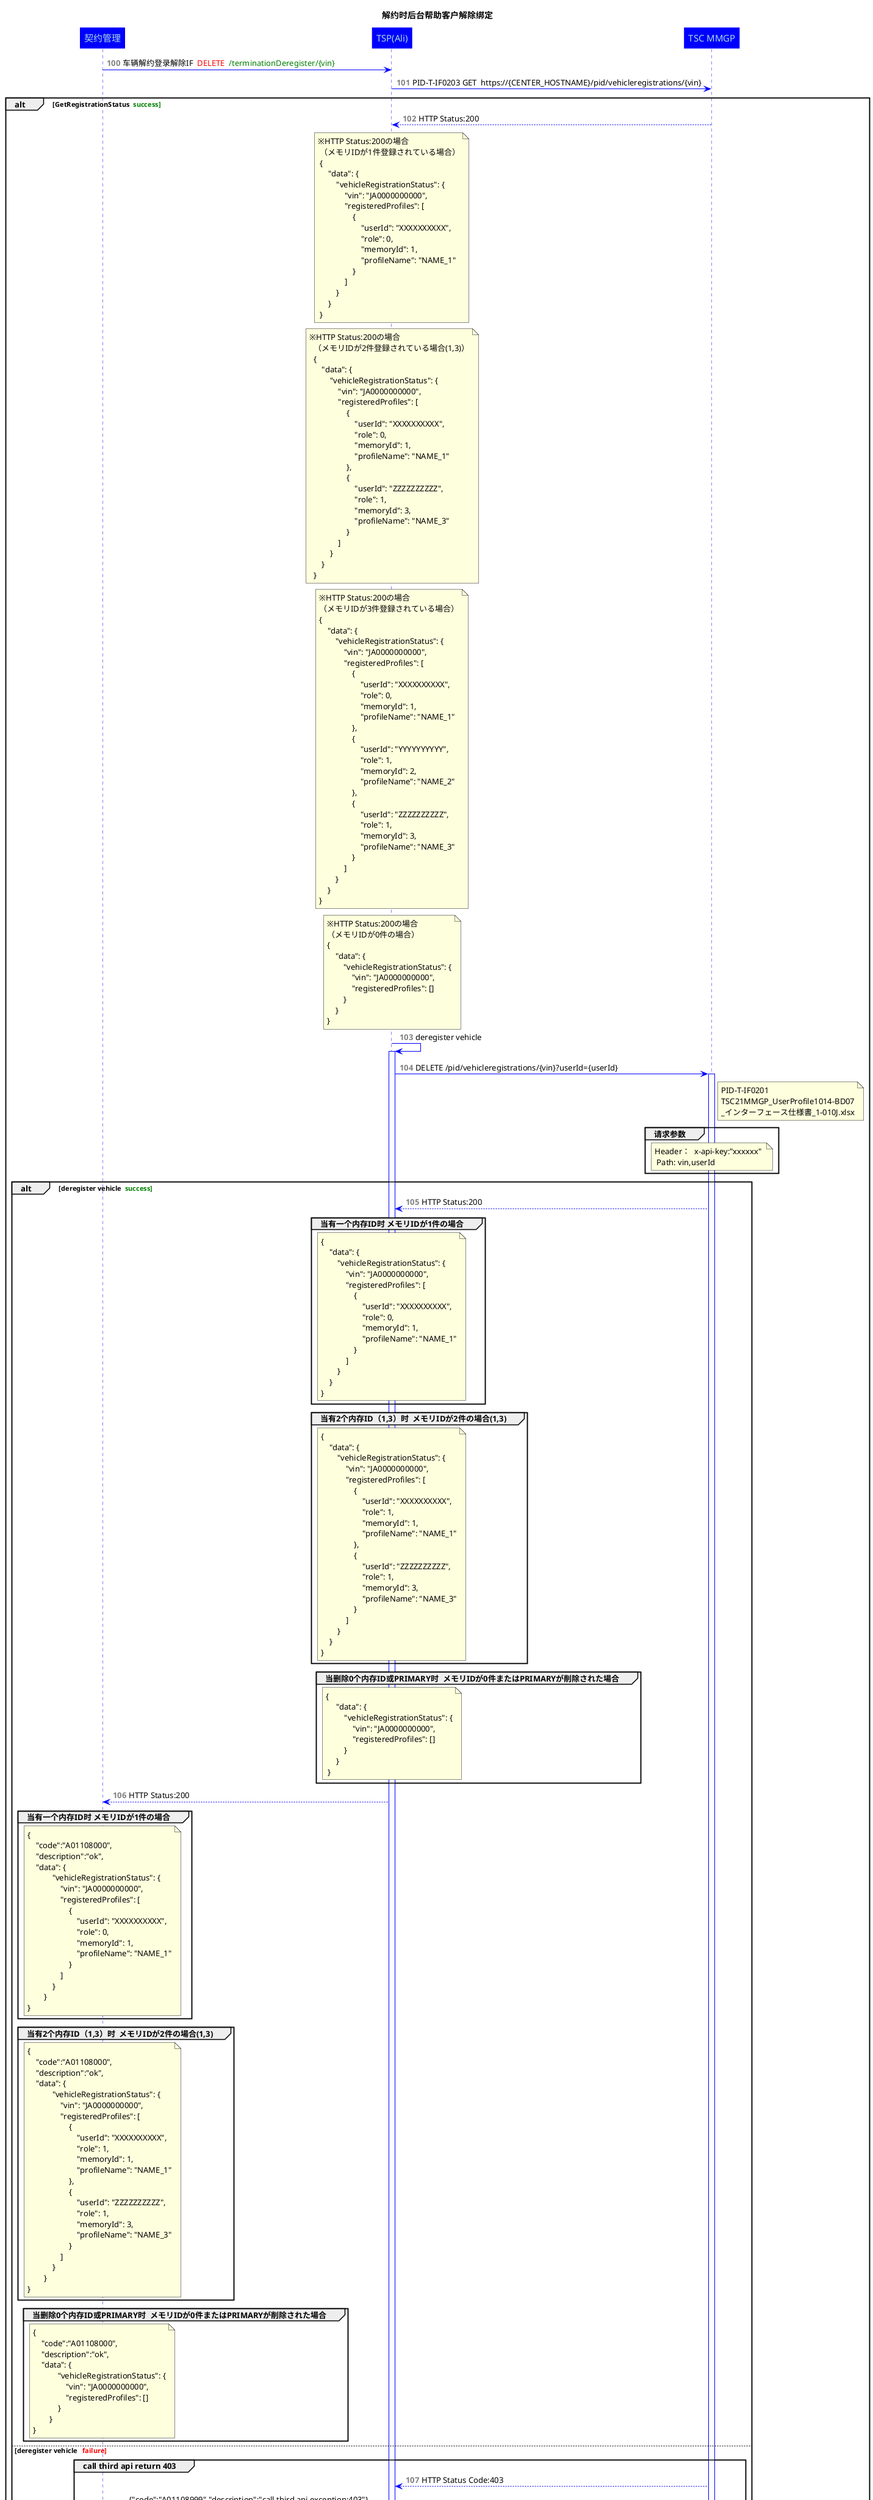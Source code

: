 @startuml
skinparam backgroundColor #FFFFFF
skinparam handwritten false
skinparam roundcorner 0
hide footbox
skinparam sequence {
ArrowColor Blue
ActorBorderColor Blue
LifeLineBorderColor blue
LifeLineBackgroundColor #ffffff
ParticipantBorderColor Blue
ParticipantBackgroundColor Blue
ParticipantFontName UTF-8
ParticipantFontSize 15
ParticipantFontColor #A9DCDF
ActorBackgroundColor blue
ActorFontColor blue
ActorFontSize 15
ActorFontName UTF-8
}
autonumber 0 1  "<b><font color=gray>100"

participant  "契约管理" as m1

participant "TSP(Ali)" as m2

participant "TSC MMGP" as o1

title 解约时后台帮助客户解除绑定


m1 -> m2:  车辆解约登录解除IF  <font color=red>DELETE  <font color=green>/terminationDeregister/{vin}



m2 -> o1 : PID-T-IF0203 GET  https://{CENTER_HOSTNAME}/pid/vehicleregistrations/{vin}


alt  GetRegistrationStatus  <font color=green>success
    o1 --> m2 : HTTP Status:200
    note over m2
   ※HTTP Status:200の場合
    （メモリIDが1件登録されている場合）
    {
        "data": {
            "vehicleRegistrationStatus": {
                "vin": "JA0000000000",
                "registeredProfiles": [
                    {
                        "userId": "XXXXXXXXXX",
                        "role": 0,
                        "memoryId": 1,
                        "profileName": "NAME_1"
                    }
                ]
            }
        }
    }
    endnote

   note over m2
  ※HTTP Status:200の場合
    （メモリIDが2件登録されている場合(1,3)）
    {
        "data": {
            "vehicleRegistrationStatus": {
                "vin": "JA0000000000",
                "registeredProfiles": [
                    {
                        "userId": "XXXXXXXXXX",
                        "role": 0,
                        "memoryId": 1,
                        "profileName": "NAME_1"
                    },
                    {
                        "userId": "ZZZZZZZZZZ",
                        "role": 1,
                        "memoryId": 3,
                        "profileName": "NAME_3"
                    }
                ]
            }
        }
    }
    endnote

   note over m2
    ※HTTP Status:200の場合
    （メモリIDが3件登録されている場合）
    {
        "data": {
            "vehicleRegistrationStatus": {
                "vin": "JA0000000000",
                "registeredProfiles": [
                    {
                        "userId": "XXXXXXXXXX",
                        "role": 0,
                        "memoryId": 1,
                        "profileName": "NAME_1"
                    },
                    {
                        "userId": "YYYYYYYYYY",
                        "role": 1,
                        "memoryId": 2,
                        "profileName": "NAME_2"
                    },
                    {
                        "userId": "ZZZZZZZZZZ",
                        "role": 1,
                        "memoryId": 3,
                        "profileName": "NAME_3"
                    }
                ]
            }
        }
    }
    endnote

    note over m2
        ※HTTP Status:200の場合
        （メモリIDが0件の場合）
        {
            "data": {
                "vehicleRegistrationStatus": {
                    "vin": "JA0000000000",
                    "registeredProfiles": []
                }
            }
        }
    endnote



        '==============================
        '2.request deregister vehicle
        '==============================
        m2 -> m2 :  deregister vehicle
        activate m2
            m2->o1: DELETE /pid/vehicleregistrations/{vin}?userId={userId}
            activate o1
                note right of o1:PID-T-IF0201\nTSC21MMGP_UserProfile1014-BD07\n_インターフェース仕様書_1-010J.xlsx
                group 请求参数
                    note over of o1: Header：  x-api-key:"xxxxxx" \n Path: vin,userId
                end


                '==============================
                '2.ok...deregister vehicle
                '==============================
                alt deregister vehicle  <font color=green>success
                     o1 --> m2 : HTTP Status:200
                    group 当有一个内存ID时 メモリIDが1件の場合


                        note over m2
                            {
                                "data": {
                                    "vehicleRegistrationStatus": {
                                        "vin": "JA0000000000",
                                        "registeredProfiles": [
                                            {
                                                "userId": "XXXXXXXXXX",
                                                "role": 0,
                                                "memoryId": 1,
                                                "profileName": "NAME_1"
                                            }
                                        ]
                                    }
                                }
                            }
                        endnote

                    end
                    group 当有2个内存ID（1,3）时  メモリIDが2件の場合(1,3)


                        note over m2
                            {
                                "data": {
                                    "vehicleRegistrationStatus": {
                                        "vin": "JA0000000000",
                                        "registeredProfiles": [
                                            {
                                                "userId": "XXXXXXXXXX",
                                                "role": 1,
                                                "memoryId": 1,
                                                "profileName": "NAME_1"
                                            },
                                            {
                                                "userId": "ZZZZZZZZZZ",
                                                "role": 1,
                                                "memoryId": 3,
                                                "profileName": "NAME_3"
                                            }
                                        ]
                                    }
                                }
                            }
                        endnote

                    end
                    group 当删除0个内存ID或PRIMARY时  メモリIDが0件またはPRIMARYが削除された場合


                        note over m2
                           {
                                "data": {
                                    "vehicleRegistrationStatus": {
                                        "vin": "JA0000000000",
                                        "registeredProfiles": []
                                    }
                                }
                            }
                        endnote

                    end

                    m2 --> m1 : HTTP Status:200
                   group 当有一个内存ID时 メモリIDが1件の場合


                        note over m1
                        {
                            "code":"A01108000",
                            "description":"ok",
                            "data": {
                                    "vehicleRegistrationStatus": {
                                        "vin": "JA0000000000",
                                        "registeredProfiles": [
                                            {
                                                "userId": "XXXXXXXXXX",
                                                "role": 0,
                                                "memoryId": 1,
                                                "profileName": "NAME_1"
                                            }
                                        ]
                                    }
                                }
                        }
                        endnote
                    end
                    group 当有2个内存ID（1,3）时  メモリIDが2件の場合(1,3)


                        note over m1
                        {
                            "code":"A01108000",
                            "description":"ok",
                            "data": {
                                    "vehicleRegistrationStatus": {
                                        "vin": "JA0000000000",
                                        "registeredProfiles": [
                                            {
                                                "userId": "XXXXXXXXXX",
                                                "role": 1,
                                                "memoryId": 1,
                                                "profileName": "NAME_1"
                                            },
                                            {
                                                "userId": "ZZZZZZZZZZ",
                                                "role": 1,
                                                "memoryId": 3,
                                                "profileName": "NAME_3"
                                            }
                                        ]
                                    }
                                }
                        }
                        endnote
                    end
                    group  当删除0个内存ID或PRIMARY时  メモリIDが0件またはPRIMARYが削除された場合


                        note over m1
                        {
                            "code":"A01108000",
                            "description":"ok",
                            "data": {
                                    "vehicleRegistrationStatus": {
                                        "vin": "JA0000000000",
                                        "registeredProfiles": []
                                    }
                                }
                        }
                        endnote
                    end

                '==============================
                '2.fail..deregister vehicle
                '==============================
                else  deregister vehicle   <font color=red>failure

                    group call third api return 403
                        o1 -->m2:   HTTP Status Code:403
                        m2 -->m1:  {"code":"A01108999","description":"call third api exception:403"}\nHTTP Status Code:500
                    end

                    group call third api return 500
                        o1 -->m2:   {\n  "errors": { \n  "code": " E01001", \n "description": "DB access error occurred." \n  } \n }  \nHTTP Status Code:500
                        m2 -->m1:  {"code":"A01108999","description":"call third api exception:E01001"}\nHTTP Status Code:500
                    end

                    group call third api return 409
                        o1 -->m2:   {\n  "errors": { \n  "code": " W01002", \n "description": "DB update conflict occurred. " \n  } \n }  \nHTTP Status Code:409
                        m2 -->m1:  {"code":"A01108999","description":"call third api exception:W01002"}\nHTTP Status Code:500
                    end

                    group call third api return 404
                        o1 -->m2:   {\n  "errors": { \n  "code": " W01003", \n "description": "Specified item does not exist. [Item&#61;{0}, detail&#61;{1}]" \n  } \n }  \nHTTP Status Code:404
                        m2 -->m1:  {"code":"A01108999","description":"call third api exception:W01003"}\nHTTP Status Code:500
                    end

                    group call third api return 404
                        o1 -->m2:   {\n  "errors": { \n  "code": " W01005", \n "description": "Specified data does not exist.  [detail&#61;{0}]" \n  } \n }  \nHTTP Status Code:404
                        m2 -->m1:  {"code":"A01108999","description":"call third api exception:W01005"}\nHTTP Status Code:500
                    end

                    group call third api return 500
                        o1 -->m2:   {\n  "errors": { \n  "code": " E91000", \n "description": "Internal server error occurred." \n  } \n }  \nHTTP Status Code:500
                        m2 -->m1:  {"code":"A01108999","description":"call third api exception:E91000"}\nHTTP Status Code:500
                    end

                    group call third api return 400
                        o1 -->m2:   {\n  "errors": { \n  "code": " W92001", \n "description": "Input parameter error. (Invalid parameter type.[Field&#61;{0}])" \n  } \n }  \nHTTP Status Code:400
                        m2 -->m1:  {"code":"A01108999","description":"call third api exception:W92001"}\nHTTP Status Code:500
                    end

                    group call third api return 400
                        o1 -->m2:   {\n  "errors": { \n  "code": " W92002", \n "description": "Input parameter error. ({0} is required.)" \n  } \n }  \nHTTP Status Code:400
                        m2 -->m1:  {"code":"A01108999","description":"call third api exception:W92002"}\nHTTP Status Code:500
                    end

                    group call third api return 400
                        o1 -->m2:   {\n  "errors": { \n  "code": " W92003", \n "description": "Input parameter error. (parameter size error. [Field&#61;{0}])" \n  } \n }  \nHTTP Status Code:400
                        m2 -->m1:  {"code":"A01108999","description":"call third api exception:W92003"}\nHTTP Status Code:500
                    end

                end
            deactivate o1
        deactivate m2









else GetRegistrationStatsu  <font color=red>failure
                '==============================
                '.fail..GetRegistrationStatsu
                '==============================


    group call third api return 403
         o1 -->m2:   {\n  "errors": { \n  "code": " -", \n "description": "Forbidden" \n  } \n }  \nHTTP Status Code:403
         m2 -->m1:  {"code":"A01103999","description":"call third api exception:-"}\nHTTP Status Code:500
    end


    group call third api return 500
         o1 -->m2:   {\n  "errors": { \n  "code": " E01001", \n "description": "DB access error occurred." \n  } \n }  \nHTTP Status Code:500
         m2 -->m1:  {"code":"A01103999","description":"call third api exception:E01001"}\nHTTP Status Code:500
    end


    group call third api return 404
         o1 -->m2:   {\n  "errors": { \n  "code": " W01003", \n "description": "Specified item does not exist. [Item&#61;{0}, detail&#61;{1}]" \n  } \n }  \nHTTP Status Code:404
         m2 -->m1:  {"code":"A01103999","description":"call third api exception:W01003"}\nHTTP Status Code:500
    end


    group call third api return 500
         o1 -->m2:   {\n  "errors": { \n  "code": " E91000", \n "description": "Internal server error occurred." \n  } \n }  \nHTTP Status Code:500
         m2 -->m1:  {"code":"A01103999","description":"call third api exception:E91000"}\nHTTP Status Code:500
    end


    group call third api return 400
         o1 -->m2:   {\n  "errors": { \n  "code": " W92001", \n "description": "Input parameter error. (Invalid parameter type.[Field&#61;{0}])" \n  } \n }  \nHTTP Status Code:400
         m2 -->m1:  {"code":"A01103999","description":"call third api exception:W92001"}\nHTTP Status Code:500
    end


    group call third api return 400
         o1 -->m2:   {\n  "errors": { \n  "code": " W92003", \n "description": "Input parameter error. (parameter size error. [Field&#61;{0}])" \n  } \n }  \nHTTP Status Code:400
         m2 -->m1:  {"code":"A01103999","description":"call third api exception:W92003"}\nHTTP Status Code:500
    end


    group call third api return 503
         o1 -->m2:   {\n  "errors": { \n  "code": " E12004", \n "description": "MDM service unavailable (access error)." \n  } \n }  \nHTTP Status Code:503
         m2 -->m1:  {"code":"A01103999","description":"call third api exception:E12004"}\nHTTP Status Code:500
    end


    group call third api return 503
         o1 -->m2:   {\n  "errors": { \n  "code": " E12005", \n "description": "MDM service unavailable (access timeout error)." \n  } \n }  \nHTTP Status Code:503
         m2 -->m1:  {"code":"A01103999","description":"call third api exception:E12005"}\nHTTP Status Code:500
    end


    group call third api return 503
         o1 -->m2:   {\n  "errors": { \n  "code": " E12006", \n "description": "MDM service unavailable (error response was received)." \n  } \n }  \nHTTP Status Code:503
         m2 -->m1:  {"code":"A01103999","description":"call third api exception:E12006"}\nHTTP Status Code:500
    end


    group call third api return 503
         o1 -->m2:   {\n  "errors": { \n  "code": " E12009", \n "description": "MDM service unavailable (Illegal PersonalVehicleFlag)." \n  } \n }  \nHTTP Status Code:503
         m2 -->m1:  {"code":"A01103999","description":"call third api exception:E12009"}\nHTTP Status Code:500
    end


    group call third api return 400
         o1 -->m2:   {\n  "errors": { \n  "code": " E12011", \n "description": "Client error received from MDM service." \n  } \n }  \nHTTP Status Code:400
         m2 -->m1:  {"code":"A01103999","description":"call third api exception:E12011"}\nHTTP Status Code:500
    end
end









legend
 A01108
endlegend


@enduml
